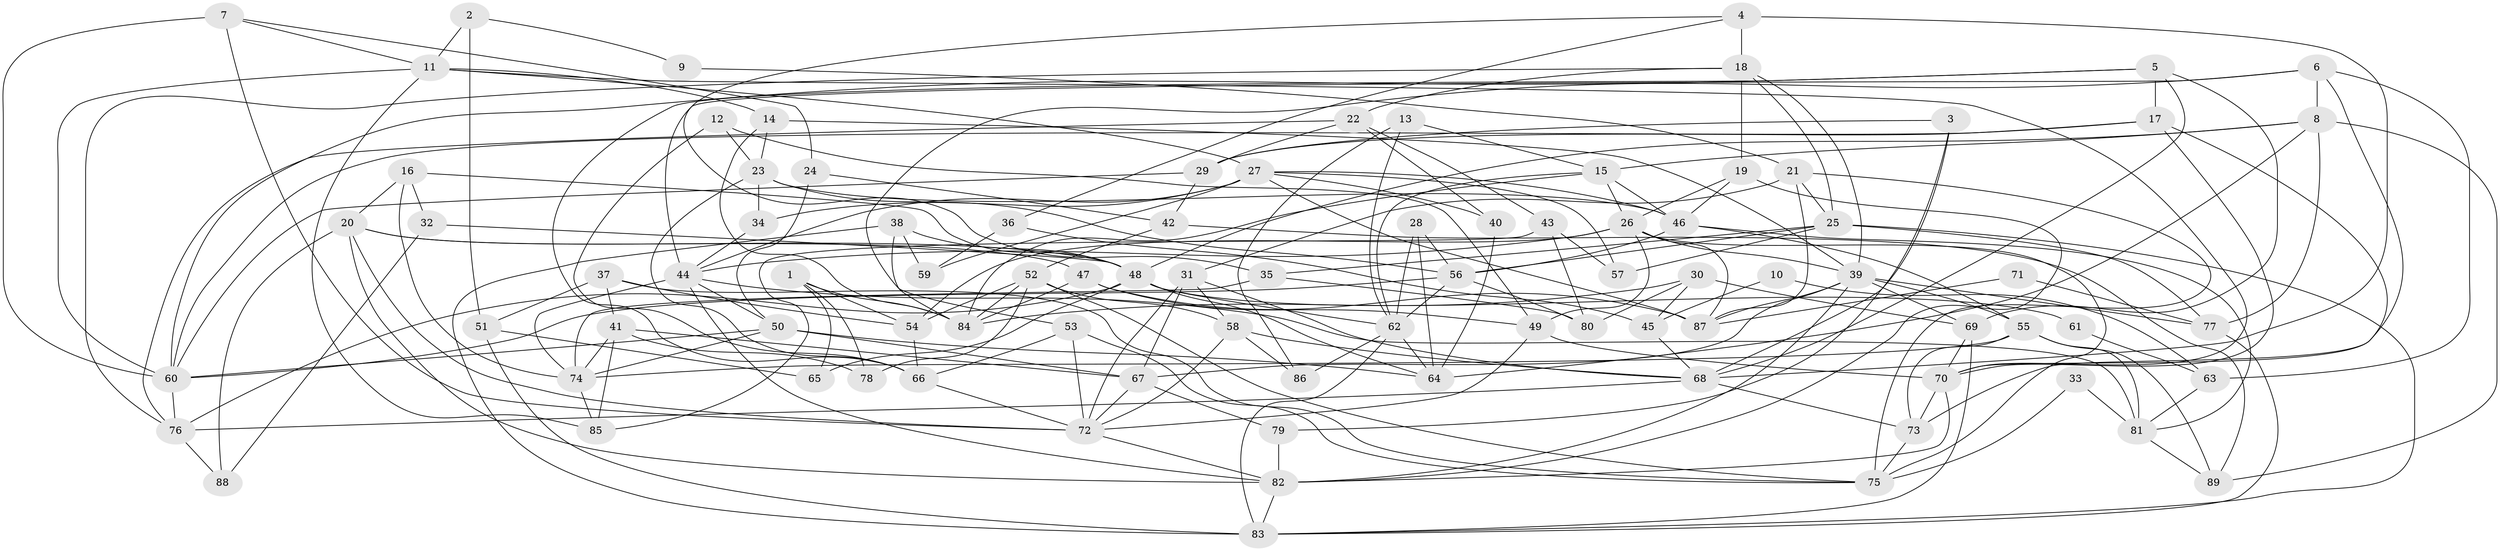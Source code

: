 // original degree distribution, {4: 0.2789115646258503, 3: 0.22448979591836735, 6: 0.08843537414965986, 2: 0.14285714285714285, 5: 0.23809523809523808, 8: 0.013605442176870748, 7: 0.013605442176870748}
// Generated by graph-tools (version 1.1) at 2025/36/03/04/25 23:36:59]
// undirected, 89 vertices, 221 edges
graph export_dot {
  node [color=gray90,style=filled];
  1;
  2;
  3;
  4;
  5;
  6;
  7;
  8;
  9;
  10;
  11;
  12;
  13;
  14;
  15;
  16;
  17;
  18;
  19;
  20;
  21;
  22;
  23;
  24;
  25;
  26;
  27;
  28;
  29;
  30;
  31;
  32;
  33;
  34;
  35;
  36;
  37;
  38;
  39;
  40;
  41;
  42;
  43;
  44;
  45;
  46;
  47;
  48;
  49;
  50;
  51;
  52;
  53;
  54;
  55;
  56;
  57;
  58;
  59;
  60;
  61;
  62;
  63;
  64;
  65;
  66;
  67;
  68;
  69;
  70;
  71;
  72;
  73;
  74;
  75;
  76;
  77;
  78;
  79;
  80;
  81;
  82;
  83;
  84;
  85;
  86;
  87;
  88;
  89;
  1 -- 54 [weight=1.0];
  1 -- 65 [weight=1.0];
  1 -- 78 [weight=1.0];
  1 -- 84 [weight=1.0];
  2 -- 9 [weight=1.0];
  2 -- 11 [weight=1.0];
  2 -- 51 [weight=1.0];
  3 -- 29 [weight=1.0];
  3 -- 68 [weight=1.0];
  3 -- 79 [weight=1.0];
  4 -- 18 [weight=1.0];
  4 -- 35 [weight=1.0];
  4 -- 36 [weight=1.0];
  4 -- 68 [weight=2.0];
  5 -- 17 [weight=1.0];
  5 -- 60 [weight=1.0];
  5 -- 66 [weight=1.0];
  5 -- 68 [weight=1.0];
  5 -- 69 [weight=1.0];
  6 -- 8 [weight=1.0];
  6 -- 44 [weight=1.0];
  6 -- 53 [weight=1.0];
  6 -- 63 [weight=1.0];
  6 -- 70 [weight=1.0];
  7 -- 11 [weight=1.0];
  7 -- 24 [weight=1.0];
  7 -- 60 [weight=1.0];
  7 -- 72 [weight=1.0];
  8 -- 15 [weight=1.0];
  8 -- 48 [weight=1.0];
  8 -- 64 [weight=1.0];
  8 -- 77 [weight=1.0];
  8 -- 89 [weight=1.0];
  9 -- 21 [weight=1.0];
  10 -- 45 [weight=1.0];
  10 -- 63 [weight=1.0];
  11 -- 14 [weight=1.0];
  11 -- 27 [weight=1.0];
  11 -- 60 [weight=1.0];
  11 -- 70 [weight=1.0];
  11 -- 85 [weight=1.0];
  12 -- 23 [weight=1.0];
  12 -- 49 [weight=1.0];
  12 -- 66 [weight=1.0];
  13 -- 15 [weight=1.0];
  13 -- 62 [weight=1.0];
  13 -- 86 [weight=1.0];
  14 -- 23 [weight=1.0];
  14 -- 39 [weight=1.0];
  14 -- 84 [weight=1.0];
  15 -- 26 [weight=1.0];
  15 -- 46 [weight=1.0];
  15 -- 62 [weight=1.0];
  15 -- 84 [weight=1.0];
  16 -- 20 [weight=1.0];
  16 -- 32 [weight=1.0];
  16 -- 48 [weight=1.0];
  16 -- 74 [weight=1.0];
  17 -- 29 [weight=1.0];
  17 -- 60 [weight=1.0];
  17 -- 70 [weight=1.0];
  17 -- 73 [weight=1.0];
  18 -- 19 [weight=1.0];
  18 -- 22 [weight=1.0];
  18 -- 25 [weight=1.0];
  18 -- 39 [weight=1.0];
  18 -- 76 [weight=1.0];
  19 -- 26 [weight=1.0];
  19 -- 46 [weight=2.0];
  19 -- 82 [weight=1.0];
  20 -- 47 [weight=1.0];
  20 -- 48 [weight=1.0];
  20 -- 72 [weight=2.0];
  20 -- 82 [weight=1.0];
  20 -- 88 [weight=1.0];
  21 -- 25 [weight=1.0];
  21 -- 31 [weight=1.0];
  21 -- 75 [weight=1.0];
  21 -- 87 [weight=1.0];
  22 -- 29 [weight=1.0];
  22 -- 40 [weight=1.0];
  22 -- 43 [weight=1.0];
  22 -- 76 [weight=1.0];
  23 -- 34 [weight=1.0];
  23 -- 46 [weight=1.0];
  23 -- 56 [weight=1.0];
  23 -- 66 [weight=1.0];
  24 -- 42 [weight=1.0];
  24 -- 50 [weight=1.0];
  25 -- 35 [weight=1.0];
  25 -- 56 [weight=1.0];
  25 -- 57 [weight=1.0];
  25 -- 77 [weight=1.0];
  25 -- 83 [weight=1.0];
  26 -- 39 [weight=1.0];
  26 -- 44 [weight=1.0];
  26 -- 49 [weight=1.0];
  26 -- 54 [weight=1.0];
  26 -- 75 [weight=1.0];
  26 -- 87 [weight=1.0];
  27 -- 34 [weight=1.0];
  27 -- 40 [weight=1.0];
  27 -- 44 [weight=1.0];
  27 -- 46 [weight=1.0];
  27 -- 57 [weight=1.0];
  27 -- 59 [weight=1.0];
  27 -- 87 [weight=1.0];
  28 -- 56 [weight=1.0];
  28 -- 62 [weight=1.0];
  28 -- 64 [weight=2.0];
  29 -- 42 [weight=1.0];
  29 -- 60 [weight=1.0];
  30 -- 45 [weight=1.0];
  30 -- 69 [weight=1.0];
  30 -- 80 [weight=1.0];
  30 -- 84 [weight=1.0];
  31 -- 58 [weight=1.0];
  31 -- 67 [weight=1.0];
  31 -- 68 [weight=1.0];
  31 -- 72 [weight=1.0];
  32 -- 48 [weight=1.0];
  32 -- 88 [weight=1.0];
  33 -- 75 [weight=1.0];
  33 -- 81 [weight=1.0];
  34 -- 44 [weight=2.0];
  35 -- 74 [weight=1.0];
  35 -- 80 [weight=1.0];
  36 -- 45 [weight=2.0];
  36 -- 59 [weight=1.0];
  37 -- 41 [weight=1.0];
  37 -- 51 [weight=1.0];
  37 -- 54 [weight=1.0];
  37 -- 75 [weight=1.0];
  38 -- 48 [weight=1.0];
  38 -- 59 [weight=1.0];
  38 -- 83 [weight=1.0];
  38 -- 84 [weight=1.0];
  39 -- 55 [weight=1.0];
  39 -- 67 [weight=1.0];
  39 -- 69 [weight=1.0];
  39 -- 77 [weight=1.0];
  39 -- 82 [weight=1.0];
  39 -- 87 [weight=1.0];
  40 -- 64 [weight=1.0];
  41 -- 67 [weight=1.0];
  41 -- 74 [weight=1.0];
  41 -- 78 [weight=1.0];
  41 -- 85 [weight=1.0];
  42 -- 52 [weight=1.0];
  42 -- 89 [weight=1.0];
  43 -- 57 [weight=1.0];
  43 -- 80 [weight=1.0];
  43 -- 85 [weight=1.0];
  44 -- 50 [weight=1.0];
  44 -- 74 [weight=1.0];
  44 -- 81 [weight=1.0];
  44 -- 82 [weight=1.0];
  45 -- 68 [weight=1.0];
  46 -- 55 [weight=1.0];
  46 -- 56 [weight=1.0];
  46 -- 81 [weight=1.0];
  47 -- 49 [weight=1.0];
  47 -- 84 [weight=1.0];
  47 -- 87 [weight=1.0];
  48 -- 61 [weight=1.0];
  48 -- 62 [weight=1.0];
  48 -- 64 [weight=1.0];
  48 -- 65 [weight=1.0];
  48 -- 76 [weight=1.0];
  49 -- 70 [weight=2.0];
  49 -- 72 [weight=1.0];
  50 -- 60 [weight=1.0];
  50 -- 64 [weight=1.0];
  50 -- 67 [weight=1.0];
  50 -- 74 [weight=1.0];
  51 -- 65 [weight=1.0];
  51 -- 83 [weight=1.0];
  52 -- 54 [weight=1.0];
  52 -- 58 [weight=1.0];
  52 -- 75 [weight=1.0];
  52 -- 78 [weight=1.0];
  52 -- 84 [weight=1.0];
  53 -- 66 [weight=1.0];
  53 -- 72 [weight=1.0];
  53 -- 75 [weight=1.0];
  54 -- 66 [weight=1.0];
  55 -- 73 [weight=1.0];
  55 -- 74 [weight=1.0];
  55 -- 81 [weight=1.0];
  55 -- 89 [weight=1.0];
  56 -- 60 [weight=1.0];
  56 -- 62 [weight=1.0];
  56 -- 80 [weight=1.0];
  58 -- 68 [weight=1.0];
  58 -- 72 [weight=1.0];
  58 -- 86 [weight=1.0];
  60 -- 76 [weight=1.0];
  61 -- 63 [weight=1.0];
  62 -- 64 [weight=1.0];
  62 -- 83 [weight=2.0];
  62 -- 86 [weight=1.0];
  63 -- 81 [weight=2.0];
  66 -- 72 [weight=1.0];
  67 -- 72 [weight=1.0];
  67 -- 79 [weight=1.0];
  68 -- 73 [weight=1.0];
  68 -- 76 [weight=1.0];
  69 -- 70 [weight=1.0];
  69 -- 83 [weight=1.0];
  70 -- 73 [weight=1.0];
  70 -- 82 [weight=1.0];
  71 -- 77 [weight=1.0];
  71 -- 87 [weight=1.0];
  72 -- 82 [weight=1.0];
  73 -- 75 [weight=1.0];
  74 -- 85 [weight=1.0];
  76 -- 88 [weight=1.0];
  77 -- 83 [weight=1.0];
  79 -- 82 [weight=1.0];
  81 -- 89 [weight=1.0];
  82 -- 83 [weight=1.0];
}
